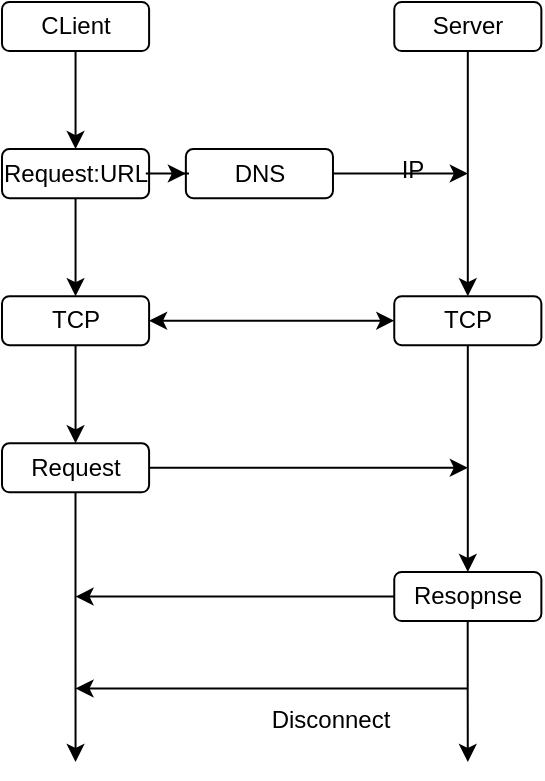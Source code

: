 <mxfile version="19.0.3" type="device"><diagram id="C5RBs43oDa-KdzZeNtuy" name="Page-1"><mxGraphModel dx="1038" dy="659" grid="1" gridSize="10" guides="1" tooltips="1" connect="1" arrows="1" fold="1" page="1" pageScale="1" pageWidth="827" pageHeight="1169" math="0" shadow="0"><root><mxCell id="WIyWlLk6GJQsqaUBKTNV-0"/><mxCell id="WIyWlLk6GJQsqaUBKTNV-1" parent="WIyWlLk6GJQsqaUBKTNV-0"/><mxCell id="GBYbNOKyxXtlFjmhs3qS-28" value="" style="group" vertex="1" connectable="0" parent="WIyWlLk6GJQsqaUBKTNV-1"><mxGeometry x="210" y="70" width="269.68" height="380" as="geometry"/></mxCell><mxCell id="WIyWlLk6GJQsqaUBKTNV-3" value="CLient" style="rounded=1;whiteSpace=wrap;html=1;fontSize=12;glass=0;strokeWidth=1;shadow=0;" parent="GBYbNOKyxXtlFjmhs3qS-28" vertex="1"><mxGeometry width="73.549" height="24.516" as="geometry"/></mxCell><mxCell id="WIyWlLk6GJQsqaUBKTNV-7" value="Server" style="rounded=1;whiteSpace=wrap;html=1;fontSize=12;glass=0;strokeWidth=1;shadow=0;" parent="GBYbNOKyxXtlFjmhs3qS-28" vertex="1"><mxGeometry x="196.131" width="73.549" height="24.516" as="geometry"/></mxCell><mxCell id="GBYbNOKyxXtlFjmhs3qS-1" value="Request:URL" style="rounded=1;whiteSpace=wrap;html=1;fontSize=12;glass=0;strokeWidth=1;shadow=0;" vertex="1" parent="GBYbNOKyxXtlFjmhs3qS-28"><mxGeometry y="73.548" width="73.549" height="24.516" as="geometry"/></mxCell><mxCell id="GBYbNOKyxXtlFjmhs3qS-2" value="" style="edgeStyle=orthogonalEdgeStyle;rounded=0;orthogonalLoop=1;jettySize=auto;html=1;" edge="1" parent="GBYbNOKyxXtlFjmhs3qS-28" source="WIyWlLk6GJQsqaUBKTNV-3" target="GBYbNOKyxXtlFjmhs3qS-1"><mxGeometry relative="1" as="geometry"/></mxCell><mxCell id="GBYbNOKyxXtlFjmhs3qS-3" value="TCP" style="rounded=1;whiteSpace=wrap;html=1;fontSize=12;glass=0;strokeWidth=1;shadow=0;" vertex="1" parent="GBYbNOKyxXtlFjmhs3qS-28"><mxGeometry y="147.097" width="73.549" height="24.516" as="geometry"/></mxCell><mxCell id="GBYbNOKyxXtlFjmhs3qS-4" value="" style="edgeStyle=orthogonalEdgeStyle;rounded=0;orthogonalLoop=1;jettySize=auto;html=1;" edge="1" parent="GBYbNOKyxXtlFjmhs3qS-28" source="GBYbNOKyxXtlFjmhs3qS-1" target="GBYbNOKyxXtlFjmhs3qS-3"><mxGeometry relative="1" as="geometry"/></mxCell><mxCell id="GBYbNOKyxXtlFjmhs3qS-5" value="TCP" style="rounded=1;whiteSpace=wrap;html=1;fontSize=12;glass=0;strokeWidth=1;shadow=0;" vertex="1" parent="GBYbNOKyxXtlFjmhs3qS-28"><mxGeometry x="196.131" y="147.097" width="73.549" height="24.516" as="geometry"/></mxCell><mxCell id="GBYbNOKyxXtlFjmhs3qS-6" value="" style="edgeStyle=orthogonalEdgeStyle;rounded=0;orthogonalLoop=1;jettySize=auto;html=1;" edge="1" parent="GBYbNOKyxXtlFjmhs3qS-28" source="WIyWlLk6GJQsqaUBKTNV-7" target="GBYbNOKyxXtlFjmhs3qS-5"><mxGeometry relative="1" as="geometry"/></mxCell><mxCell id="GBYbNOKyxXtlFjmhs3qS-14" style="edgeStyle=orthogonalEdgeStyle;rounded=0;orthogonalLoop=1;jettySize=auto;html=1;" edge="1" parent="GBYbNOKyxXtlFjmhs3qS-28" source="GBYbNOKyxXtlFjmhs3qS-9"><mxGeometry relative="1" as="geometry"><mxPoint x="232.905" y="232.903" as="targetPoint"/></mxGeometry></mxCell><mxCell id="GBYbNOKyxXtlFjmhs3qS-17" value="" style="edgeStyle=orthogonalEdgeStyle;rounded=0;orthogonalLoop=1;jettySize=auto;html=1;" edge="1" parent="GBYbNOKyxXtlFjmhs3qS-28" source="GBYbNOKyxXtlFjmhs3qS-9"><mxGeometry relative="1" as="geometry"><mxPoint x="36.775" y="380" as="targetPoint"/></mxGeometry></mxCell><mxCell id="GBYbNOKyxXtlFjmhs3qS-9" value="Request" style="rounded=1;whiteSpace=wrap;html=1;fontSize=12;glass=0;strokeWidth=1;shadow=0;" vertex="1" parent="GBYbNOKyxXtlFjmhs3qS-28"><mxGeometry y="220.645" width="73.549" height="24.516" as="geometry"/></mxCell><mxCell id="GBYbNOKyxXtlFjmhs3qS-10" value="" style="edgeStyle=orthogonalEdgeStyle;rounded=0;orthogonalLoop=1;jettySize=auto;html=1;" edge="1" parent="GBYbNOKyxXtlFjmhs3qS-28" source="GBYbNOKyxXtlFjmhs3qS-3" target="GBYbNOKyxXtlFjmhs3qS-9"><mxGeometry relative="1" as="geometry"/></mxCell><mxCell id="GBYbNOKyxXtlFjmhs3qS-20" value="" style="edgeStyle=orthogonalEdgeStyle;rounded=0;orthogonalLoop=1;jettySize=auto;html=1;" edge="1" parent="GBYbNOKyxXtlFjmhs3qS-28" source="GBYbNOKyxXtlFjmhs3qS-12"><mxGeometry relative="1" as="geometry"><mxPoint x="232.905" y="380" as="targetPoint"/></mxGeometry></mxCell><mxCell id="GBYbNOKyxXtlFjmhs3qS-21" style="edgeStyle=orthogonalEdgeStyle;rounded=0;orthogonalLoop=1;jettySize=auto;html=1;" edge="1" parent="GBYbNOKyxXtlFjmhs3qS-28" source="GBYbNOKyxXtlFjmhs3qS-12"><mxGeometry relative="1" as="geometry"><mxPoint x="36.775" y="297.258" as="targetPoint"/></mxGeometry></mxCell><mxCell id="GBYbNOKyxXtlFjmhs3qS-12" value="Resopnse" style="rounded=1;whiteSpace=wrap;html=1;fontSize=12;glass=0;strokeWidth=1;shadow=0;" vertex="1" parent="GBYbNOKyxXtlFjmhs3qS-28"><mxGeometry x="196.131" y="285" width="73.549" height="24.516" as="geometry"/></mxCell><mxCell id="GBYbNOKyxXtlFjmhs3qS-13" value="" style="edgeStyle=orthogonalEdgeStyle;rounded=0;orthogonalLoop=1;jettySize=auto;html=1;" edge="1" parent="GBYbNOKyxXtlFjmhs3qS-28" source="GBYbNOKyxXtlFjmhs3qS-5" target="GBYbNOKyxXtlFjmhs3qS-12"><mxGeometry relative="1" as="geometry"/></mxCell><mxCell id="GBYbNOKyxXtlFjmhs3qS-22" value="" style="endArrow=classic;html=1;rounded=0;" edge="1" parent="GBYbNOKyxXtlFjmhs3qS-28"><mxGeometry width="50" height="50" relative="1" as="geometry"><mxPoint x="232.905" y="343.226" as="sourcePoint"/><mxPoint x="36.775" y="343.226" as="targetPoint"/></mxGeometry></mxCell><mxCell id="GBYbNOKyxXtlFjmhs3qS-23" value="Disconnect" style="text;html=1;align=center;verticalAlign=middle;resizable=0;points=[];autosize=1;strokeColor=none;fillColor=none;" vertex="1" parent="GBYbNOKyxXtlFjmhs3qS-28"><mxGeometry x="128.711" y="349.355" width="70" height="20" as="geometry"/></mxCell><mxCell id="GBYbNOKyxXtlFjmhs3qS-26" style="edgeStyle=orthogonalEdgeStyle;rounded=0;orthogonalLoop=1;jettySize=auto;html=1;" edge="1" parent="GBYbNOKyxXtlFjmhs3qS-28" source="GBYbNOKyxXtlFjmhs3qS-24"><mxGeometry relative="1" as="geometry"><mxPoint x="232.905" y="85.806" as="targetPoint"/></mxGeometry></mxCell><mxCell id="GBYbNOKyxXtlFjmhs3qS-24" value="DNS" style="rounded=1;whiteSpace=wrap;html=1;fontSize=12;glass=0;strokeWidth=1;shadow=0;" vertex="1" parent="GBYbNOKyxXtlFjmhs3qS-28"><mxGeometry x="91.936" y="73.548" width="73.549" height="24.516" as="geometry"/></mxCell><mxCell id="GBYbNOKyxXtlFjmhs3qS-25" value="" style="edgeStyle=orthogonalEdgeStyle;rounded=0;orthogonalLoop=1;jettySize=auto;html=1;" edge="1" parent="GBYbNOKyxXtlFjmhs3qS-28" source="GBYbNOKyxXtlFjmhs3qS-1" target="GBYbNOKyxXtlFjmhs3qS-24"><mxGeometry relative="1" as="geometry"/></mxCell><mxCell id="GBYbNOKyxXtlFjmhs3qS-27" value="IP" style="text;html=1;align=center;verticalAlign=middle;resizable=0;points=[];autosize=1;strokeColor=none;fillColor=none;" vertex="1" parent="GBYbNOKyxXtlFjmhs3qS-28"><mxGeometry x="190.002" y="73.548" width="30" height="20" as="geometry"/></mxCell><mxCell id="GBYbNOKyxXtlFjmhs3qS-29" value="" style="endArrow=classic;startArrow=classic;html=1;rounded=0;entryX=0;entryY=0.5;entryDx=0;entryDy=0;exitX=1;exitY=0.5;exitDx=0;exitDy=0;" edge="1" parent="GBYbNOKyxXtlFjmhs3qS-28" source="GBYbNOKyxXtlFjmhs3qS-3" target="GBYbNOKyxXtlFjmhs3qS-5"><mxGeometry width="50" height="50" relative="1" as="geometry"><mxPoint x="110" y="190" as="sourcePoint"/><mxPoint x="160" y="140" as="targetPoint"/></mxGeometry></mxCell></root></mxGraphModel></diagram></mxfile>